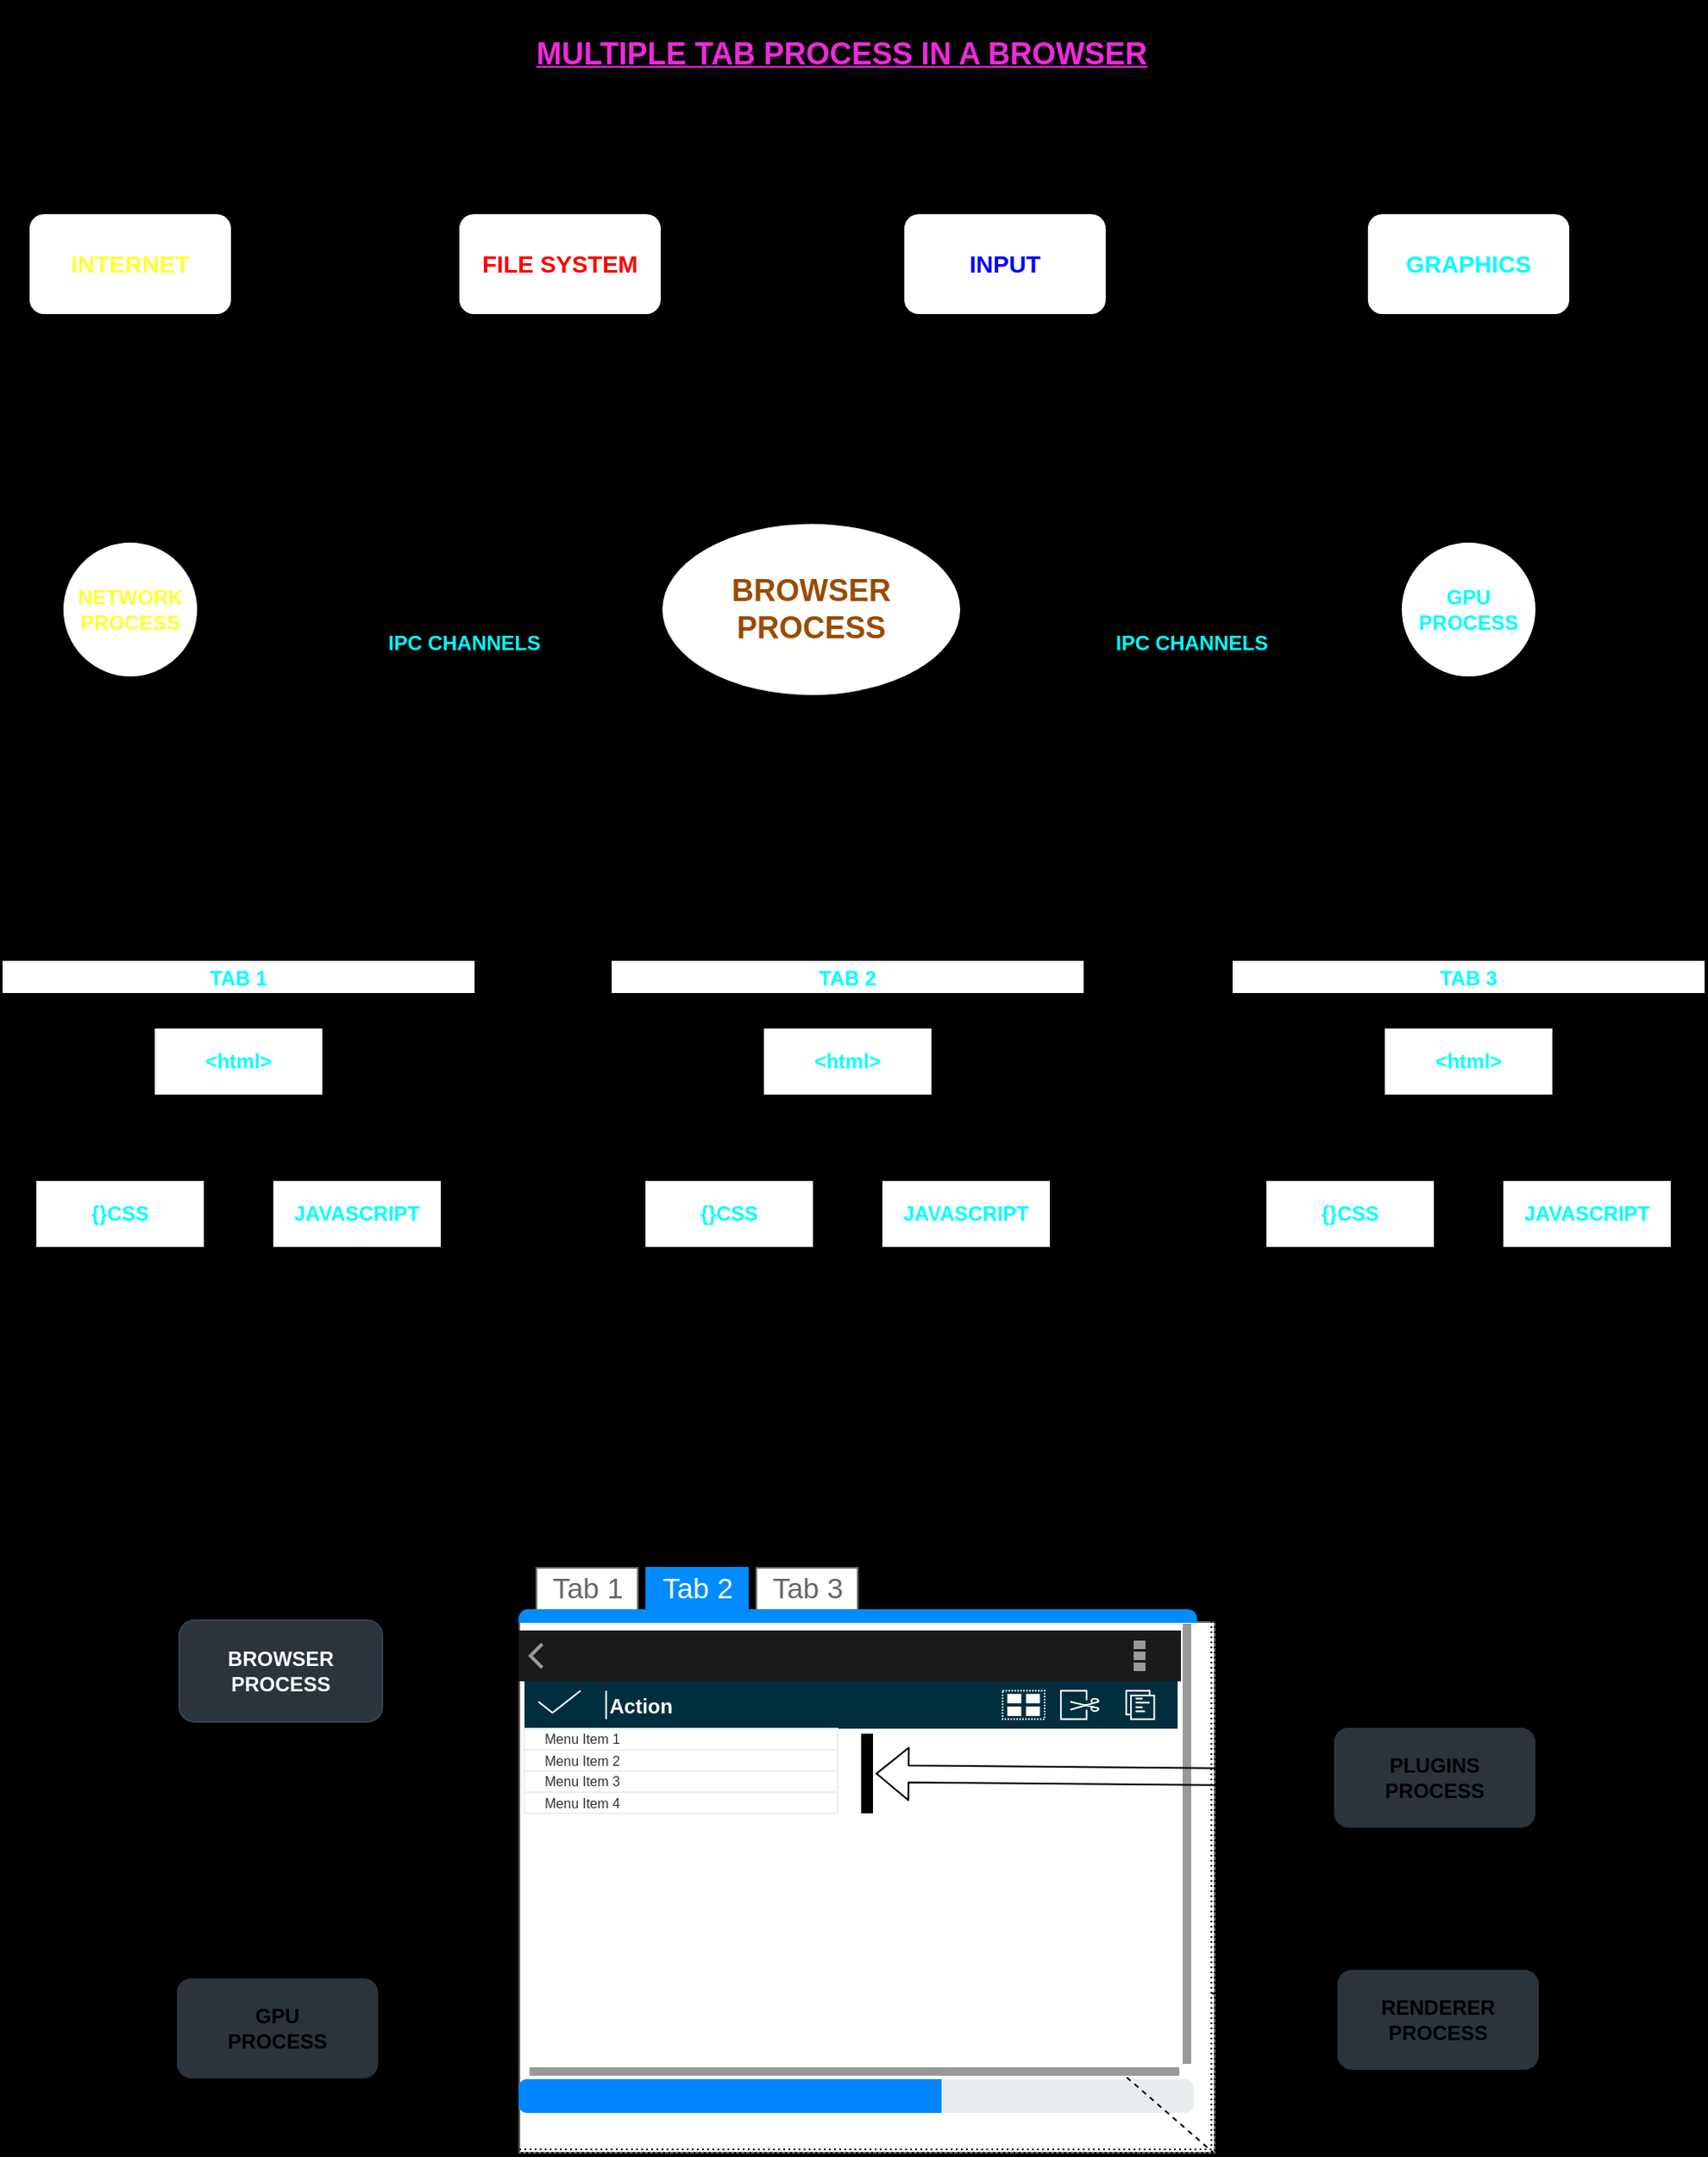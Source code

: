<mxfile>
    <diagram id="DUXQzA8wZeSnXmpvZA4A" name="Page-1">
        <mxGraphModel dx="2960" dy="1228" grid="0" gridSize="10" guides="1" tooltips="1" connect="1" arrows="1" fold="1" page="1" pageScale="1" pageWidth="1100" pageHeight="850" background="#000000" math="0" shadow="0">
            <root>
                <mxCell id="0"/>
                <mxCell id="1" parent="0"/>
                <mxCell id="5" style="edgeStyle=none;html=1;exitX=1;exitY=0.5;exitDx=0;exitDy=0;fontColor=#FFFF33;entryX=1;entryY=0.5;entryDx=0;entryDy=0;" parent="1" source="3" target="3" edge="1">
                    <mxGeometry relative="1" as="geometry">
                        <mxPoint x="296.579" y="180.684" as="targetPoint"/>
                    </mxGeometry>
                </mxCell>
                <mxCell id="11" value="" style="edgeStyle=none;html=1;fontColor=#FFFF33;" parent="1" source="3" target="10" edge="1">
                    <mxGeometry relative="1" as="geometry"/>
                </mxCell>
                <mxCell id="3" value="&lt;h3&gt;&lt;font color=&quot;#ffff33&quot;&gt;INTERNET&lt;/font&gt;&lt;/h3&gt;" style="rounded=1;whiteSpace=wrap;html=1;" parent="1" vertex="1">
                    <mxGeometry x="71" y="151" width="120" height="60" as="geometry"/>
                </mxCell>
                <mxCell id="4" value="&lt;h2&gt;&lt;font color=&quot;#f029dc&quot;&gt;&lt;u&gt;MULTIPLE TAB PROCESS IN A BROWSER&lt;/u&gt;&lt;/font&gt;&lt;/h2&gt;" style="text;html=1;align=center;verticalAlign=middle;resizable=0;points=[];autosize=1;strokeColor=none;fillColor=none;" parent="1" vertex="1">
                    <mxGeometry x="361" y="25" width="379" height="63" as="geometry"/>
                </mxCell>
                <mxCell id="22" style="edgeStyle=none;html=1;exitX=1;exitY=0.5;exitDx=0;exitDy=0;fontColor=#00FFFF;" parent="1" source="10" edge="1">
                    <mxGeometry relative="1" as="geometry">
                        <mxPoint x="443.947" y="384.895" as="targetPoint"/>
                    </mxGeometry>
                </mxCell>
                <mxCell id="67" style="edgeStyle=none;html=1;exitX=0.5;exitY=1;exitDx=0;exitDy=0;entryX=0.5;entryY=0;entryDx=0;entryDy=0;fontColor=#00FFFF;" parent="1" source="10" target="49" edge="1">
                    <mxGeometry relative="1" as="geometry"/>
                </mxCell>
                <mxCell id="73" style="edgeStyle=none;html=1;exitX=1;exitY=1;exitDx=0;exitDy=0;entryX=0.25;entryY=0;entryDx=0;entryDy=0;fontColor=#00FFFF;" parent="1" source="10" target="55" edge="1">
                    <mxGeometry relative="1" as="geometry"/>
                </mxCell>
                <mxCell id="10" value="&lt;h4&gt;&lt;font color=&quot;#ffff33&quot;&gt;NETWORK PROCESS&lt;/font&gt;&lt;/h4&gt;" style="ellipse;whiteSpace=wrap;html=1;rounded=1;" parent="1" vertex="1">
                    <mxGeometry x="91" y="345" width="80" height="80" as="geometry"/>
                </mxCell>
                <mxCell id="18" style="edgeStyle=none;html=1;exitX=0;exitY=1;exitDx=0;exitDy=0;entryX=1;entryY=0;entryDx=0;entryDy=0;fontColor=#00FFFF;" parent="1" source="12" target="10" edge="1">
                    <mxGeometry relative="1" as="geometry"/>
                </mxCell>
                <mxCell id="20" style="edgeStyle=none;html=1;exitX=1;exitY=1;exitDx=0;exitDy=0;entryX=0.275;entryY=0.024;entryDx=0;entryDy=0;entryPerimeter=0;fontColor=#00FFFF;" parent="1" source="12" target="15" edge="1">
                    <mxGeometry relative="1" as="geometry"/>
                </mxCell>
                <mxCell id="12" value="&lt;h3&gt;&lt;font color=&quot;#ff0000&quot;&gt;FILE SYSTEM&lt;/font&gt;&lt;/h3&gt;" style="rounded=1;whiteSpace=wrap;html=1;fontColor=#FFFF33;" parent="1" vertex="1">
                    <mxGeometry x="325" y="151" width="120" height="60" as="geometry"/>
                </mxCell>
                <mxCell id="21" style="edgeStyle=none;html=1;exitX=0.25;exitY=1;exitDx=0;exitDy=0;fontColor=#00FFFF;" parent="1" source="13" target="15" edge="1">
                    <mxGeometry relative="1" as="geometry"/>
                </mxCell>
                <mxCell id="13" value="&lt;h3&gt;&lt;font color=&quot;#0000ff&quot;&gt;INPUT&lt;/font&gt;&lt;/h3&gt;" style="rounded=1;whiteSpace=wrap;html=1;fontColor=#FF0000;" parent="1" vertex="1">
                    <mxGeometry x="588" y="151" width="120" height="60" as="geometry"/>
                </mxCell>
                <mxCell id="17" value="" style="edgeStyle=none;html=1;fontColor=#994C00;" parent="1" source="14" target="16" edge="1">
                    <mxGeometry relative="1" as="geometry"/>
                </mxCell>
                <mxCell id="14" value="&lt;h3&gt;&lt;font color=&quot;#00fffb&quot;&gt;GRAPHICS&lt;/font&gt;&lt;/h3&gt;" style="rounded=1;whiteSpace=wrap;html=1;fontColor=#FF0000;" parent="1" vertex="1">
                    <mxGeometry x="862" y="151" width="120" height="60" as="geometry"/>
                </mxCell>
                <mxCell id="24" style="edgeStyle=none;html=1;exitX=0;exitY=0.5;exitDx=0;exitDy=0;entryX=1;entryY=0.5;entryDx=0;entryDy=0;fontColor=#00FFFF;" parent="1" source="15" target="10" edge="1">
                    <mxGeometry relative="1" as="geometry"/>
                </mxCell>
                <mxCell id="25" style="edgeStyle=none;html=1;exitX=1;exitY=0.5;exitDx=0;exitDy=0;entryX=0;entryY=0.5;entryDx=0;entryDy=0;fontColor=#00FFFF;" parent="1" source="15" target="16" edge="1">
                    <mxGeometry relative="1" as="geometry"/>
                </mxCell>
                <mxCell id="23" style="edgeStyle=none;html=1;exitX=0;exitY=0.5;exitDx=0;exitDy=0;fontColor=#00FFFF;" parent="1" source="16" edge="1">
                    <mxGeometry relative="1" as="geometry">
                        <mxPoint x="622" y="385" as="targetPoint"/>
                    </mxGeometry>
                </mxCell>
                <mxCell id="65" style="edgeStyle=none;html=1;exitX=0.5;exitY=1;exitDx=0;exitDy=0;fontColor=#00FFFF;" parent="1" source="16" target="43" edge="1">
                    <mxGeometry relative="1" as="geometry"/>
                </mxCell>
                <mxCell id="75" style="edgeStyle=none;html=1;exitX=0;exitY=1;exitDx=0;exitDy=0;entryX=0.75;entryY=0;entryDx=0;entryDy=0;fontColor=#00FFFF;" parent="1" source="16" target="55" edge="1">
                    <mxGeometry relative="1" as="geometry"/>
                </mxCell>
                <mxCell id="16" value="&lt;h4&gt;&lt;font color=&quot;#00ffff&quot;&gt;GPU PROCESS&lt;/font&gt;&lt;/h4&gt;" style="ellipse;whiteSpace=wrap;html=1;fontColor=#FF0000;rounded=1;" parent="1" vertex="1">
                    <mxGeometry x="882" y="345" width="80" height="80" as="geometry"/>
                </mxCell>
                <mxCell id="63" style="edgeStyle=none;html=1;exitX=0.5;exitY=1;exitDx=0;exitDy=0;entryX=0.5;entryY=0;entryDx=0;entryDy=0;fontColor=#00FFFF;" parent="1" source="15" target="55" edge="1">
                    <mxGeometry relative="1" as="geometry"/>
                </mxCell>
                <mxCell id="69" style="edgeStyle=none;html=1;exitX=0;exitY=1;exitDx=0;exitDy=0;entryX=0.75;entryY=0;entryDx=0;entryDy=0;fontColor=#00FFFF;" parent="1" source="15" target="49" edge="1">
                    <mxGeometry relative="1" as="geometry"/>
                </mxCell>
                <mxCell id="72" style="edgeStyle=none;html=1;exitX=1;exitY=1;exitDx=0;exitDy=0;entryX=0.25;entryY=0;entryDx=0;entryDy=0;fontColor=#00FFFF;" parent="1" source="15" target="43" edge="1">
                    <mxGeometry relative="1" as="geometry"/>
                </mxCell>
                <mxCell id="15" value="&lt;h2&gt;&lt;font color=&quot;#994c00&quot;&gt;BROWSER PROCESS&lt;/font&gt;&lt;/h2&gt;" style="ellipse;whiteSpace=wrap;html=1;fontColor=#00fffb;" parent="1" vertex="1">
                    <mxGeometry x="445" y="334" width="177" height="102" as="geometry"/>
                </mxCell>
                <mxCell id="66" style="edgeStyle=none;html=1;exitX=0.5;exitY=0;exitDx=0;exitDy=0;entryX=0.5;entryY=1;entryDx=0;entryDy=0;fontColor=#00FFFF;" parent="1" source="43" target="16" edge="1">
                    <mxGeometry relative="1" as="geometry"/>
                </mxCell>
                <mxCell id="71" style="edgeStyle=none;html=1;exitX=0.25;exitY=0;exitDx=0;exitDy=0;entryX=1;entryY=1;entryDx=0;entryDy=0;fontColor=#00FFFF;" parent="1" source="43" target="15" edge="1">
                    <mxGeometry relative="1" as="geometry"/>
                </mxCell>
                <mxCell id="100" style="edgeStyle=none;html=1;exitX=0.5;exitY=1;exitDx=0;exitDy=0;entryX=0.75;entryY=0;entryDx=0;entryDy=0;" parent="1" source="43" target="97" edge="1">
                    <mxGeometry relative="1" as="geometry"/>
                </mxCell>
                <mxCell id="43" value="TAB 3" style="swimlane;startSize=20;horizontal=1;childLayout=treeLayout;horizontalTree=0;resizable=0;containerType=tree;fontSize=12;fontColor=#00FFFF;" parent="1" vertex="1">
                    <mxGeometry x="782" y="592" width="280" height="190" as="geometry"/>
                </mxCell>
                <mxCell id="44" value="&lt;h4&gt;&amp;lt;html&amp;gt;&lt;/h4&gt;" style="whiteSpace=wrap;html=1;fontColor=#00FFFF;" parent="43" vertex="1">
                    <mxGeometry x="90" y="40" width="100" height="40" as="geometry"/>
                </mxCell>
                <mxCell id="45" value="&lt;h4&gt;{}CSS&lt;/h4&gt;" style="whiteSpace=wrap;html=1;fontColor=#00FFFF;" parent="43" vertex="1">
                    <mxGeometry x="20" y="130" width="100" height="40" as="geometry"/>
                </mxCell>
                <mxCell id="46" value="" style="edgeStyle=elbowEdgeStyle;elbow=vertical;html=1;rounded=1;curved=0;sourcePerimeterSpacing=0;targetPerimeterSpacing=0;startSize=6;endSize=6;fontColor=#00FFFF;" parent="43" source="44" target="45" edge="1">
                    <mxGeometry relative="1" as="geometry"/>
                </mxCell>
                <mxCell id="47" value="&lt;h4&gt;JAVASCRIPT&lt;/h4&gt;" style="whiteSpace=wrap;html=1;fontColor=#00FFFF;" parent="43" vertex="1">
                    <mxGeometry x="160" y="130" width="100" height="40" as="geometry"/>
                </mxCell>
                <mxCell id="48" value="" style="edgeStyle=elbowEdgeStyle;elbow=vertical;html=1;rounded=1;curved=0;sourcePerimeterSpacing=0;targetPerimeterSpacing=0;startSize=6;endSize=6;fontColor=#00FFFF;" parent="43" source="44" target="47" edge="1">
                    <mxGeometry relative="1" as="geometry"/>
                </mxCell>
                <mxCell id="68" style="edgeStyle=none;html=1;exitX=0.5;exitY=0;exitDx=0;exitDy=0;entryX=0.5;entryY=1;entryDx=0;entryDy=0;fontColor=#00FFFF;" parent="1" source="49" target="10" edge="1">
                    <mxGeometry relative="1" as="geometry"/>
                </mxCell>
                <mxCell id="70" style="edgeStyle=none;html=1;exitX=0.75;exitY=0;exitDx=0;exitDy=0;entryX=0;entryY=1;entryDx=0;entryDy=0;fontColor=#00FFFF;" parent="1" source="49" target="15" edge="1">
                    <mxGeometry relative="1" as="geometry"/>
                </mxCell>
                <mxCell id="98" style="edgeStyle=none;html=1;exitX=0.5;exitY=1;exitDx=0;exitDy=0;entryX=0.25;entryY=0;entryDx=0;entryDy=0;" parent="1" source="49" target="97" edge="1">
                    <mxGeometry relative="1" as="geometry"/>
                </mxCell>
                <mxCell id="49" value="TAB 1" style="swimlane;startSize=20;horizontal=1;childLayout=treeLayout;horizontalTree=0;resizable=0;containerType=tree;fontSize=12;fontColor=#00FFFF;" parent="1" vertex="1">
                    <mxGeometry x="55" y="592" width="280" height="190" as="geometry"/>
                </mxCell>
                <mxCell id="50" value="&lt;h4&gt;&lt;b&gt;&amp;lt;html&amp;gt;&lt;/b&gt;&lt;/h4&gt;" style="whiteSpace=wrap;html=1;fontColor=#00FFFF;" parent="49" vertex="1">
                    <mxGeometry x="90" y="40" width="100" height="40" as="geometry"/>
                </mxCell>
                <mxCell id="51" value="&lt;h4&gt;&lt;/h4&gt;&lt;h4&gt;{}CSS&lt;/h4&gt;" style="whiteSpace=wrap;html=1;fontColor=#00FFFF;" parent="49" vertex="1">
                    <mxGeometry x="20" y="130" width="100" height="40" as="geometry"/>
                </mxCell>
                <mxCell id="52" value="" style="edgeStyle=elbowEdgeStyle;elbow=vertical;html=1;rounded=1;curved=0;sourcePerimeterSpacing=0;targetPerimeterSpacing=0;startSize=6;endSize=6;fontColor=#00FFFF;" parent="49" source="50" target="51" edge="1">
                    <mxGeometry relative="1" as="geometry"/>
                </mxCell>
                <mxCell id="53" value="&lt;h4&gt;JAVASCRIPT&lt;/h4&gt;" style="whiteSpace=wrap;html=1;fontColor=#00FFFF;" parent="49" vertex="1">
                    <mxGeometry x="160" y="130" width="100" height="40" as="geometry"/>
                </mxCell>
                <mxCell id="54" value="" style="edgeStyle=elbowEdgeStyle;elbow=vertical;html=1;rounded=1;curved=0;sourcePerimeterSpacing=0;targetPerimeterSpacing=0;startSize=6;endSize=6;fontColor=#00FFFF;" parent="49" source="50" target="53" edge="1">
                    <mxGeometry relative="1" as="geometry"/>
                </mxCell>
                <mxCell id="64" style="edgeStyle=none;html=1;exitX=0.5;exitY=0;exitDx=0;exitDy=0;entryX=0.5;entryY=1;entryDx=0;entryDy=0;fontColor=#00FFFF;" parent="1" source="55" target="15" edge="1">
                    <mxGeometry relative="1" as="geometry"/>
                </mxCell>
                <mxCell id="74" style="edgeStyle=none;html=1;exitX=0.25;exitY=0;exitDx=0;exitDy=0;entryX=1;entryY=1;entryDx=0;entryDy=0;fontColor=#00FFFF;" parent="1" source="55" target="10" edge="1">
                    <mxGeometry relative="1" as="geometry"/>
                </mxCell>
                <mxCell id="76" style="edgeStyle=none;html=1;exitX=0.75;exitY=0;exitDx=0;exitDy=0;entryX=0;entryY=1;entryDx=0;entryDy=0;fontColor=#00FFFF;" parent="1" source="55" target="16" edge="1">
                    <mxGeometry relative="1" as="geometry"/>
                </mxCell>
                <mxCell id="99" style="edgeStyle=none;html=1;exitX=0.5;exitY=1;exitDx=0;exitDy=0;entryX=0.5;entryY=0;entryDx=0;entryDy=0;" parent="1" source="55" target="97" edge="1">
                    <mxGeometry relative="1" as="geometry"/>
                </mxCell>
                <mxCell id="55" value="TAB 2" style="swimlane;startSize=20;horizontal=1;childLayout=treeLayout;horizontalTree=0;resizable=0;containerType=tree;fontSize=12;fontColor=#00FFFF;" parent="1" vertex="1">
                    <mxGeometry x="415" y="592" width="280" height="190" as="geometry"/>
                </mxCell>
                <mxCell id="56" value="&lt;h4&gt;&amp;lt;html&amp;gt;&lt;/h4&gt;" style="whiteSpace=wrap;html=1;fontColor=#00FFFF;" parent="55" vertex="1">
                    <mxGeometry x="90" y="40" width="100" height="40" as="geometry"/>
                </mxCell>
                <mxCell id="57" value="&lt;h4&gt;{}CSS&lt;/h4&gt;" style="whiteSpace=wrap;html=1;fontColor=#00FFFF;" parent="55" vertex="1">
                    <mxGeometry x="20" y="130" width="100" height="40" as="geometry"/>
                </mxCell>
                <mxCell id="58" value="" style="edgeStyle=elbowEdgeStyle;elbow=vertical;html=1;rounded=1;curved=0;sourcePerimeterSpacing=0;targetPerimeterSpacing=0;startSize=6;endSize=6;fontColor=#00FFFF;" parent="55" source="56" target="57" edge="1">
                    <mxGeometry relative="1" as="geometry"/>
                </mxCell>
                <mxCell id="59" value="&lt;h4&gt;JAVASCRIPT&lt;/h4&gt;" style="whiteSpace=wrap;html=1;fontColor=#00FFFF;" parent="55" vertex="1">
                    <mxGeometry x="160" y="130" width="100" height="40" as="geometry"/>
                </mxCell>
                <mxCell id="60" value="" style="edgeStyle=elbowEdgeStyle;elbow=vertical;html=1;rounded=1;curved=0;sourcePerimeterSpacing=0;targetPerimeterSpacing=0;startSize=6;endSize=6;fontColor=#00FFFF;" parent="55" source="56" target="59" edge="1">
                    <mxGeometry relative="1" as="geometry"/>
                </mxCell>
                <mxCell id="78" value="&lt;h4&gt;&lt;b&gt;IPC CHANNELS&lt;/b&gt;&lt;/h4&gt;" style="text;html=1;align=center;verticalAlign=middle;resizable=0;points=[];autosize=1;strokeColor=none;fillColor=none;fontColor=#00FFFF;" parent="1" vertex="1">
                    <mxGeometry x="274" y="376" width="108" height="58" as="geometry"/>
                </mxCell>
                <mxCell id="79" value="&lt;h4&gt;IPC CHANNELS&lt;/h4&gt;" style="text;html=1;align=center;verticalAlign=middle;resizable=0;points=[];autosize=1;strokeColor=none;fillColor=none;fontColor=#00FFFF;" parent="1" vertex="1">
                    <mxGeometry x="704" y="376" width="108" height="58" as="geometry"/>
                </mxCell>
                <mxCell id="80" value="" style="strokeWidth=1;shadow=0;align=center;html=1;shape=mxgraph.mockup.containers.marginRect2;rectMarginTop=32;strokeColor=#666666;gradientColor=none;" parent="1" vertex="1">
                    <mxGeometry x="361" y="951" width="411" height="345.5" as="geometry"/>
                </mxCell>
                <mxCell id="81" value="Tab 1" style="strokeColor=inherit;fillColor=inherit;gradientColor=inherit;strokeWidth=1;shadow=0;dashed=0;align=center;html=1;shape=mxgraph.mockup.containers.rrect;rSize=0;fontSize=17;fontColor=#666666;gradientColor=none;" parent="80" vertex="1">
                    <mxGeometry width="60" height="25" relative="1" as="geometry">
                        <mxPoint x="10" as="offset"/>
                    </mxGeometry>
                </mxCell>
                <mxCell id="82" value="Tab 2" style="strokeWidth=1;shadow=0;dashed=0;align=center;html=1;shape=mxgraph.mockup.containers.rrect;rSize=0;fontSize=17;fontColor=#ffffff;strokeColor=#008cff;fillColor=#008cff;" parent="80" vertex="1">
                    <mxGeometry width="60" height="25" relative="1" as="geometry">
                        <mxPoint x="75" as="offset"/>
                    </mxGeometry>
                </mxCell>
                <mxCell id="83" value="Tab 3" style="strokeColor=inherit;fillColor=inherit;gradientColor=inherit;strokeWidth=1;shadow=0;dashed=0;align=center;html=1;shape=mxgraph.mockup.containers.rrect;rSize=0;fontSize=17;fontColor=#666666;gradientColor=none;" parent="80" vertex="1">
                    <mxGeometry width="60" height="25" relative="1" as="geometry">
                        <mxPoint x="140" as="offset"/>
                    </mxGeometry>
                </mxCell>
                <mxCell id="84" value="" style="strokeWidth=1;shadow=0;dashed=0;align=center;html=1;shape=mxgraph.mockup.containers.topButton;rSize=5;strokeColor=#008cff;fillColor=#008cff;gradientColor=none;resizeWidth=1;movable=0;deletable=1;" parent="80" vertex="1">
                    <mxGeometry width="400" height="7" relative="1" as="geometry">
                        <mxPoint y="25" as="offset"/>
                    </mxGeometry>
                </mxCell>
                <mxCell id="85" value="" style="html=1;shadow=0;dashed=0;shape=mxgraph.bootstrap.rrect;rSize=5;fillColor=#E9ECEF;strokeColor=none;" parent="80" vertex="1">
                    <mxGeometry x="-0.5" y="302" width="399" height="20" as="geometry"/>
                </mxCell>
                <mxCell id="86" value="" style="html=1;shadow=0;dashed=0;shape=mxgraph.bootstrap.leftButton;rSize=5;fillColor=#0085FC;strokeColor=none;resizeHeight=1;" parent="85" vertex="1">
                    <mxGeometry width="250" height="20" relative="1" as="geometry"/>
                </mxCell>
                <mxCell id="87" value="" style="strokeWidth=1;html=1;shadow=0;dashed=0;shape=mxgraph.android.scrollbars2;fillColor=#999999;strokeColor=none;" parent="80" vertex="1">
                    <mxGeometry x="6" y="33" width="391" height="267" as="geometry"/>
                </mxCell>
                <mxCell id="88" value="" style="strokeWidth=1;html=1;shadow=0;dashed=0;shape=mxgraph.android.contextual_action_bar_landscape;fillColor=#002E3E;sketch=0;" parent="80" vertex="1">
                    <mxGeometry x="3" y="67" width="386" height="28" as="geometry"/>
                </mxCell>
                <mxCell id="89" value="Action" style="shape=transparent;align=left;fontStyle=1;fontColor=#ffffff;" parent="88" vertex="1">
                    <mxGeometry x="48.25" width="120.625" height="28" as="geometry"/>
                </mxCell>
                <mxCell id="90" value="" style="strokeWidth=1;html=1;shadow=0;dashed=0;shape=mxgraph.android.action_bar_landscape;fillColor=#1A1A1A;strokeColor=#c0c0c0;strokeWidth=2;fontColor=#FFFFFF;" parent="80" vertex="1">
                    <mxGeometry x="-0.5" y="37" width="391.5" height="30" as="geometry"/>
                </mxCell>
                <mxCell id="91" value="" style="strokeWidth=1;html=1;shadow=0;dashed=0;shape=mxgraph.android.rrect;rSize=0;strokeColor=#eeeeee;fillColor=#ffffff;gradientColor=none;" parent="80" vertex="1">
                    <mxGeometry x="3" y="95" width="185" height="50" as="geometry"/>
                </mxCell>
                <mxCell id="92" value="Menu Item 1" style="strokeColor=inherit;fillColor=inherit;gradientColor=inherit;strokeWidth=1;html=1;shadow=0;dashed=0;shape=mxgraph.android.rrect;rSize=0;align=left;spacingLeft=10;fontSize=8;fontColor=#333333;" parent="91" vertex="1">
                    <mxGeometry width="185" height="12.5" as="geometry"/>
                </mxCell>
                <mxCell id="93" value="Menu Item 2" style="strokeColor=inherit;fillColor=inherit;gradientColor=inherit;strokeWidth=1;html=1;shadow=0;dashed=0;shape=mxgraph.android.rrect;rSize=0;align=left;spacingLeft=10;fontSize=8;fontColor=#333333;" parent="91" vertex="1">
                    <mxGeometry y="12.5" width="185" height="12.5" as="geometry"/>
                </mxCell>
                <mxCell id="94" value="Menu Item 3" style="strokeColor=inherit;fillColor=inherit;gradientColor=inherit;strokeWidth=1;html=1;shadow=0;dashed=0;shape=mxgraph.android.rrect;rSize=0;align=left;spacingLeft=10;fontSize=8;fontColor=#333333;" parent="91" vertex="1">
                    <mxGeometry y="25" width="185" height="12.5" as="geometry"/>
                </mxCell>
                <mxCell id="95" value="Menu Item 4" style="strokeColor=inherit;fillColor=inherit;gradientColor=inherit;strokeWidth=1;html=1;shadow=0;dashed=0;shape=mxgraph.android.rrect;rSize=0;align=left;spacingLeft=10;fontSize=8;fontColor=#333333;" parent="91" vertex="1">
                    <mxGeometry y="37.5" width="185" height="12.5" as="geometry"/>
                </mxCell>
                <mxCell id="97" value="" style="shape=ext;double=1;rounded=0;whiteSpace=wrap;html=1;strokeColor=default;fillColor=none;dashed=1;dashPattern=1 2;" parent="80" vertex="1">
                    <mxGeometry x="-13" y="-21.5" width="424" height="367" as="geometry"/>
                </mxCell>
                <mxCell id="116" value="" style="line;strokeWidth=7;direction=south;html=1;strokeColor=default;fillColor=#2B333B;" parent="80" vertex="1">
                    <mxGeometry x="200.5" y="98" width="10" height="47" as="geometry"/>
                </mxCell>
                <mxCell id="112" style="edgeStyle=none;shape=flexArrow;html=1;exitX=1;exitY=0.5;exitDx=0;exitDy=0;" parent="1" source="101" edge="1">
                    <mxGeometry relative="1" as="geometry">
                        <mxPoint x="330.143" y="1011.714" as="targetPoint"/>
                    </mxGeometry>
                </mxCell>
                <mxCell id="101" value="&lt;h4&gt;BROWSER&lt;br&gt;PROCESS&lt;/h4&gt;" style="rounded=1;whiteSpace=wrap;html=1;strokeColor=#314354;fillColor=#2B333B;fontColor=#ffffff;" parent="1" vertex="1">
                    <mxGeometry x="160" y="982" width="120" height="60" as="geometry"/>
                </mxCell>
                <mxCell id="117" style="edgeStyle=none;shape=flexArrow;html=1;exitX=0;exitY=0.5;exitDx=0;exitDy=0;" parent="1" source="103" target="116" edge="1">
                    <mxGeometry relative="1" as="geometry"/>
                </mxCell>
                <mxCell id="103" value="&lt;h4&gt;PLUGINS&lt;br&gt;PROCESS&lt;/h4&gt;" style="rounded=1;whiteSpace=wrap;html=1;strokeColor=default;fillColor=#2B333B;" parent="1" vertex="1">
                    <mxGeometry x="842" y="1045" width="120" height="60" as="geometry"/>
                </mxCell>
                <mxCell id="115" style="edgeStyle=none;shape=flexArrow;html=1;exitX=0;exitY=0.5;exitDx=0;exitDy=0;entryX=0.75;entryY=0.5;entryDx=0;entryDy=0;entryPerimeter=0;" parent="1" source="104" target="114" edge="1">
                    <mxGeometry relative="1" as="geometry"/>
                </mxCell>
                <mxCell id="104" value="&lt;h4&gt;RENDERER&lt;br&gt;PROCESS&lt;/h4&gt;" style="rounded=1;whiteSpace=wrap;html=1;strokeColor=default;fillColor=#2B333B;" parent="1" vertex="1">
                    <mxGeometry x="844" y="1188" width="120" height="60" as="geometry"/>
                </mxCell>
                <mxCell id="113" style="edgeStyle=none;shape=flexArrow;html=1;exitX=1;exitY=0.5;exitDx=0;exitDy=0;entryX=-0.01;entryY=0.8;entryDx=0;entryDy=0;entryPerimeter=0;" parent="1" source="105" target="97" edge="1">
                    <mxGeometry relative="1" as="geometry"/>
                </mxCell>
                <mxCell id="105" value="&lt;h4&gt;GPU&lt;br&gt;PROCESS&lt;/h4&gt;" style="rounded=1;whiteSpace=wrap;html=1;strokeColor=default;fillColor=#2B333B;" parent="1" vertex="1">
                    <mxGeometry x="158" y="1193" width="120" height="60" as="geometry"/>
                </mxCell>
                <mxCell id="106" value="" style="endArrow=none;dashed=1;html=1;startArrow=none;" parent="1" source="97" edge="1">
                    <mxGeometry width="50" height="50" relative="1" as="geometry">
                        <mxPoint x="720" y="1252" as="sourcePoint"/>
                        <mxPoint x="770" y="1202" as="targetPoint"/>
                    </mxGeometry>
                </mxCell>
                <mxCell id="107" value="" style="endArrow=none;dashed=1;html=1;" parent="1" target="97" edge="1">
                    <mxGeometry width="50" height="50" relative="1" as="geometry">
                        <mxPoint x="720" y="1252" as="sourcePoint"/>
                        <mxPoint x="770" y="1202.0" as="targetPoint"/>
                    </mxGeometry>
                </mxCell>
                <mxCell id="110" value="" style="line;strokeWidth=7;direction=south;html=1;strokeColor=default;fillColor=#2B333B;" parent="1" vertex="1">
                    <mxGeometry x="330" y="957" width="10" height="88" as="geometry"/>
                </mxCell>
                <mxCell id="111" style="edgeStyle=none;shape=flexArrow;html=1;exitX=0.75;exitY=0.5;exitDx=0;exitDy=0;exitPerimeter=0;entryX=0.599;entryY=0.343;entryDx=0;entryDy=0;entryPerimeter=0;endWidth=0;endSize=3.414;" parent="1" source="110" target="110" edge="1">
                    <mxGeometry relative="1" as="geometry"/>
                </mxCell>
                <mxCell id="114" value="" style="line;strokeWidth=7;direction=south;html=1;strokeColor=default;fillColor=#2B333B;" parent="1" vertex="1">
                    <mxGeometry x="778" y="1046" width="10" height="229" as="geometry"/>
                </mxCell>
            </root>
        </mxGraphModel>
    </diagram>
</mxfile>